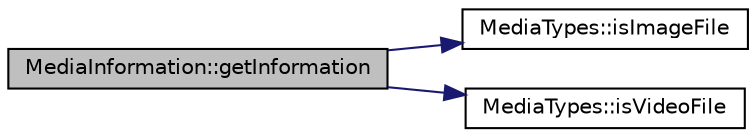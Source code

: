 digraph "MediaInformation::getInformation"
{
 // LATEX_PDF_SIZE
  edge [fontname="Helvetica",fontsize="10",labelfontname="Helvetica",labelfontsize="10"];
  node [fontname="Helvetica",fontsize="10",shape=record];
  rankdir="LR";
  Node1 [label="MediaInformation::getInformation",height=0.2,width=0.4,color="black", fillcolor="grey75", style="filled", fontcolor="black",tooltip=" "];
  Node1 -> Node2 [color="midnightblue",fontsize="10",style="solid",fontname="Helvetica"];
  Node2 [label="MediaTypes::isImageFile",height=0.2,width=0.4,color="black", fillcolor="white", style="filled",URL="$namespace_media_types.html#ae77c92c4d8be4dda4c9f016ce6bd791a",tooltip=" "];
  Node1 -> Node3 [color="midnightblue",fontsize="10",style="solid",fontname="Helvetica"];
  Node3 [label="MediaTypes::isVideoFile",height=0.2,width=0.4,color="black", fillcolor="white", style="filled",URL="$namespace_media_types.html#a641eac174131f628b1a2e3e357143540",tooltip=" "];
}
